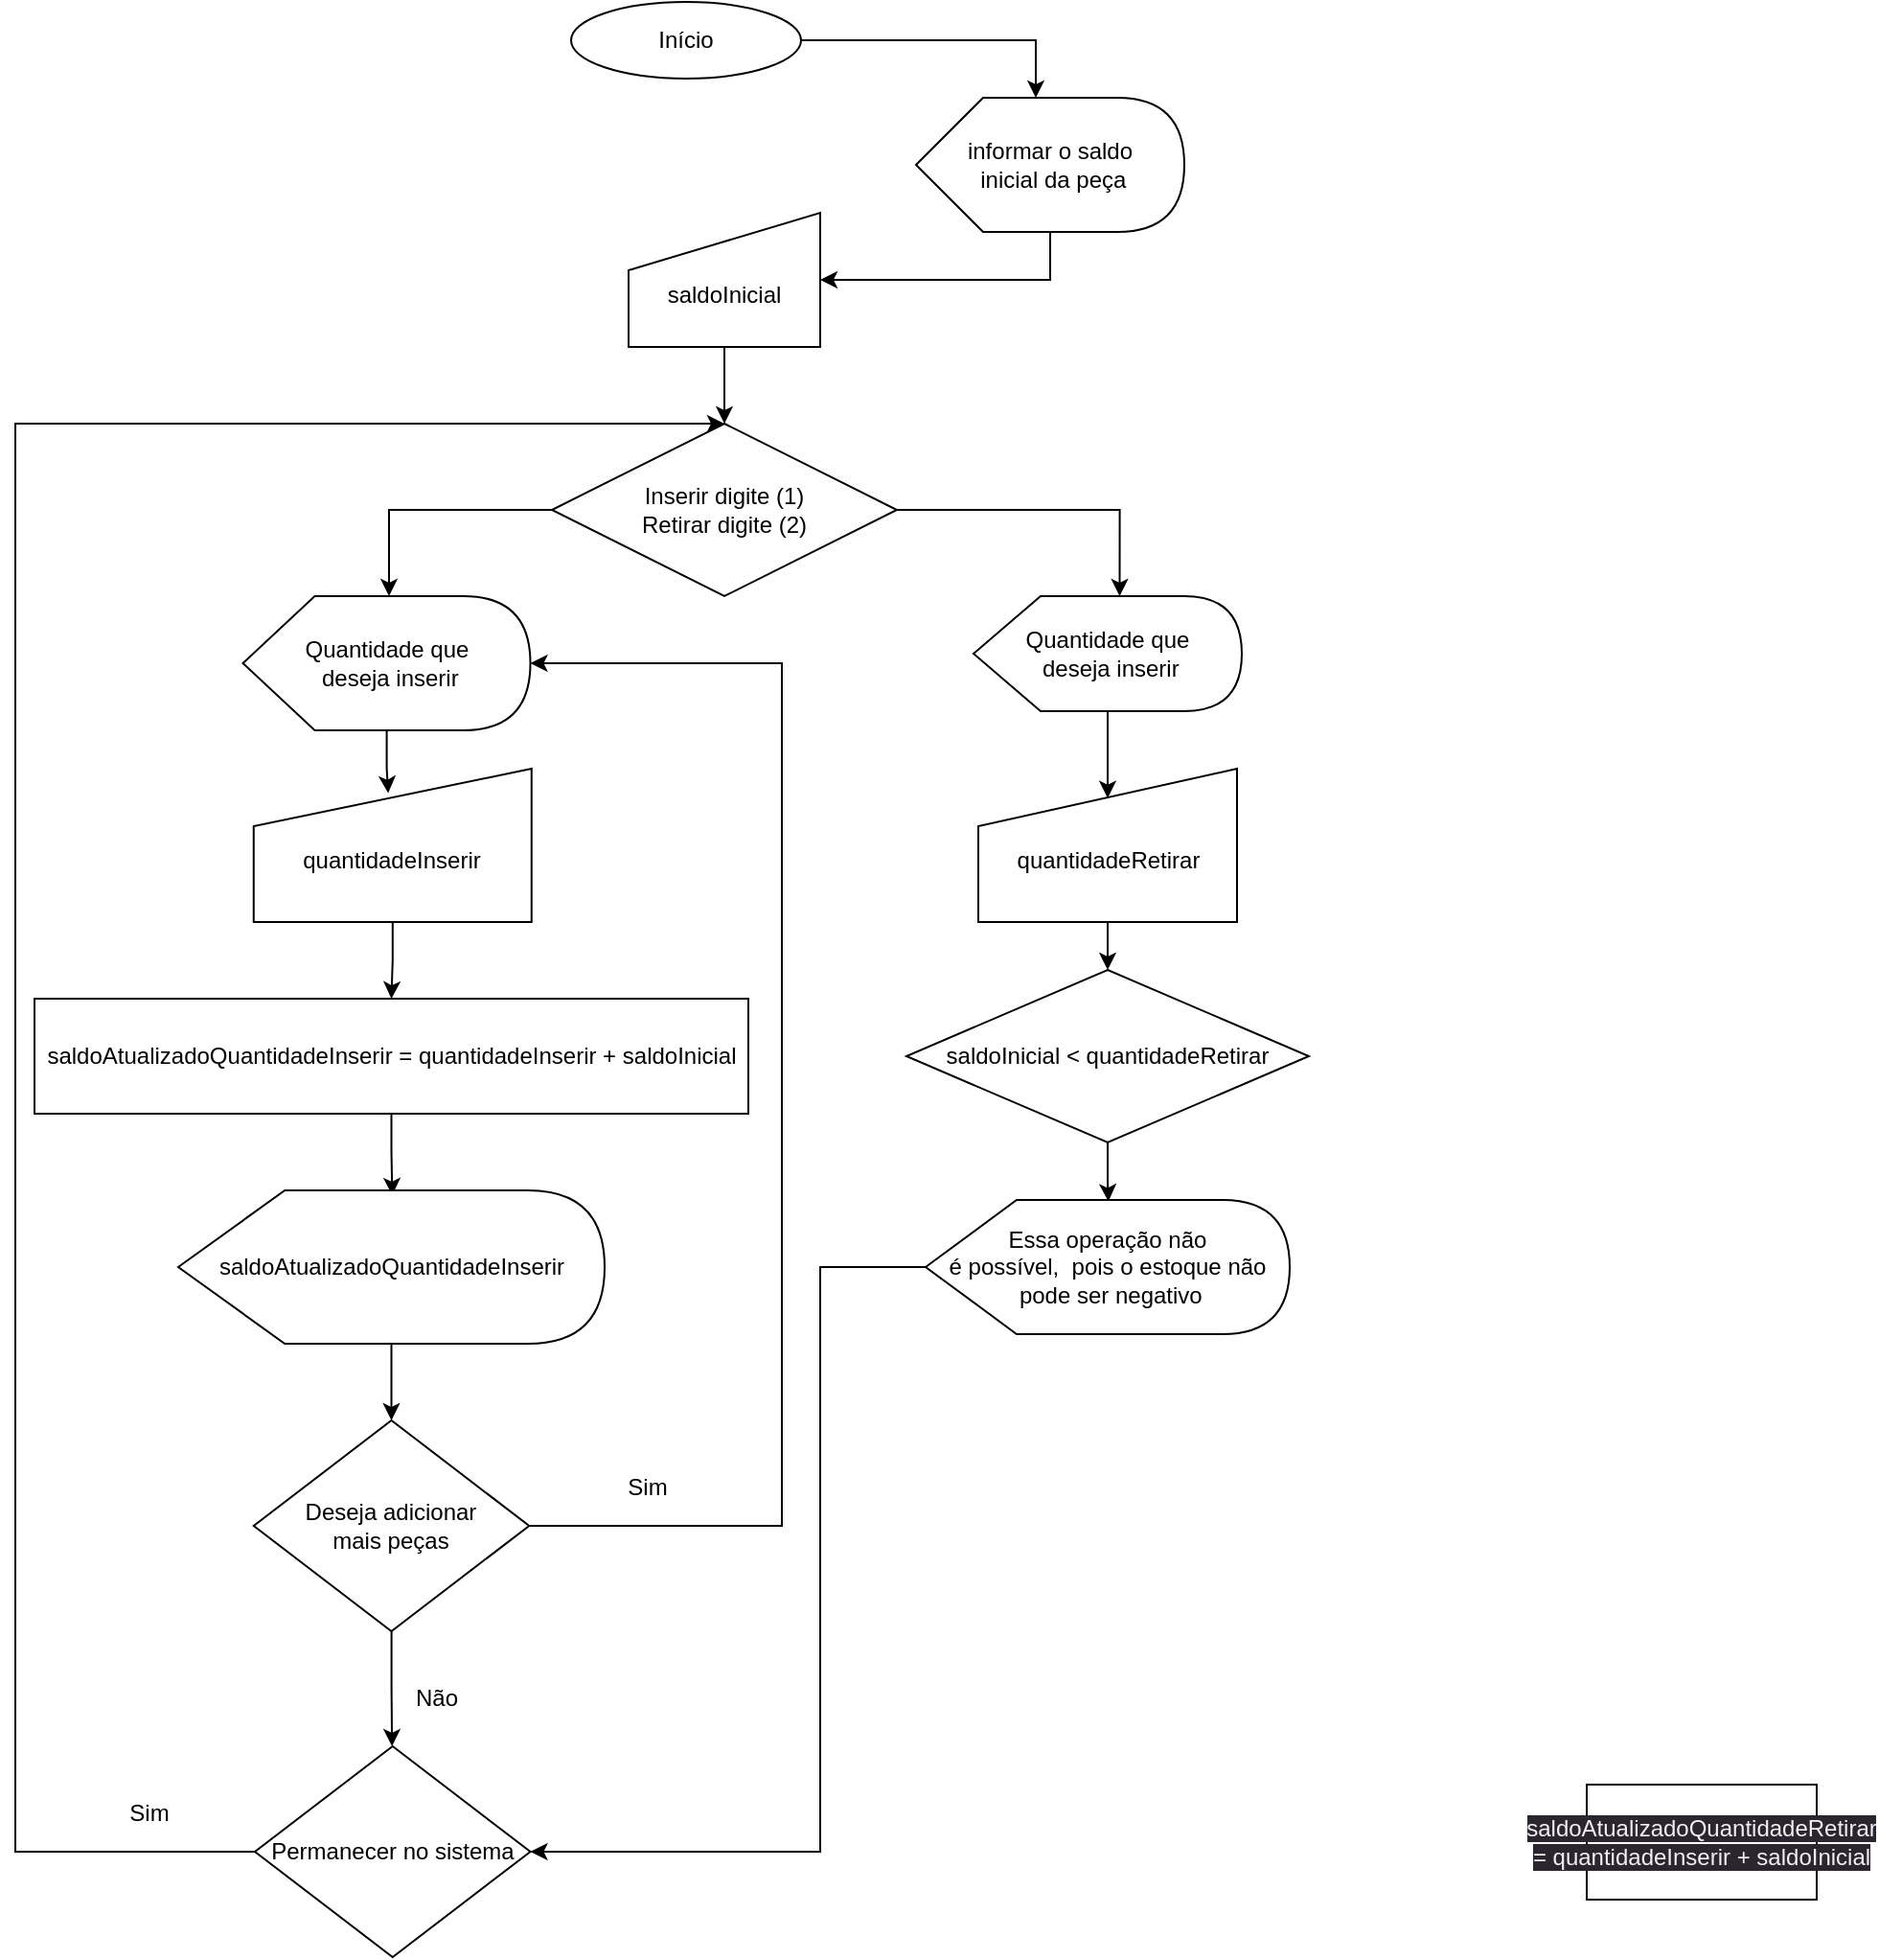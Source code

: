 <mxfile version="21.3.3" type="github">
  <diagram name="Página-1" id="WQ8vJuSL8quvfqCCU9tl">
    <mxGraphModel dx="1467" dy="817" grid="1" gridSize="10" guides="1" tooltips="1" connect="1" arrows="1" fold="1" page="1" pageScale="1" pageWidth="827" pageHeight="1169" math="0" shadow="0">
      <root>
        <mxCell id="0" />
        <mxCell id="1" parent="0" />
        <mxCell id="54azmL67wLqtKhJhB7nY-5" style="edgeStyle=orthogonalEdgeStyle;rounded=0;orthogonalLoop=1;jettySize=auto;html=1;entryX=0;entryY=0;entryDx=62.5;entryDy=0;entryPerimeter=0;" edge="1" parent="1" source="54azmL67wLqtKhJhB7nY-1" target="54azmL67wLqtKhJhB7nY-4">
          <mxGeometry relative="1" as="geometry" />
        </mxCell>
        <mxCell id="54azmL67wLqtKhJhB7nY-1" value="Início" style="ellipse;whiteSpace=wrap;html=1;" vertex="1" parent="1">
          <mxGeometry x="310" y="20" width="120" height="40" as="geometry" />
        </mxCell>
        <mxCell id="54azmL67wLqtKhJhB7nY-13" style="edgeStyle=orthogonalEdgeStyle;rounded=0;orthogonalLoop=1;jettySize=auto;html=1;entryX=0;entryY=0;entryDx=76.25;entryDy=0;entryPerimeter=0;" edge="1" parent="1" source="54azmL67wLqtKhJhB7nY-3" target="54azmL67wLqtKhJhB7nY-10">
          <mxGeometry relative="1" as="geometry" />
        </mxCell>
        <mxCell id="54azmL67wLqtKhJhB7nY-14" style="edgeStyle=orthogonalEdgeStyle;rounded=0;orthogonalLoop=1;jettySize=auto;html=1;entryX=0;entryY=0;entryDx=76.25;entryDy=0;entryPerimeter=0;" edge="1" parent="1" source="54azmL67wLqtKhJhB7nY-3" target="54azmL67wLqtKhJhB7nY-12">
          <mxGeometry relative="1" as="geometry" />
        </mxCell>
        <mxCell id="54azmL67wLqtKhJhB7nY-3" value="Inserir digite (1)&lt;br&gt;Retirar digite (2)" style="rhombus;whiteSpace=wrap;html=1;" vertex="1" parent="1">
          <mxGeometry x="300" y="240" width="180" height="90" as="geometry" />
        </mxCell>
        <mxCell id="54azmL67wLqtKhJhB7nY-8" style="edgeStyle=orthogonalEdgeStyle;rounded=0;orthogonalLoop=1;jettySize=auto;html=1;entryX=1;entryY=0.5;entryDx=0;entryDy=0;exitX=0;exitY=0;exitDx=70;exitDy=70;exitPerimeter=0;" edge="1" parent="1" source="54azmL67wLqtKhJhB7nY-4" target="54azmL67wLqtKhJhB7nY-7">
          <mxGeometry relative="1" as="geometry" />
        </mxCell>
        <mxCell id="54azmL67wLqtKhJhB7nY-4" value="informar o saldo&lt;br&gt;&amp;nbsp;inicial da peça" style="shape=display;whiteSpace=wrap;html=1;" vertex="1" parent="1">
          <mxGeometry x="490" y="70" width="140" height="70" as="geometry" />
        </mxCell>
        <mxCell id="54azmL67wLqtKhJhB7nY-9" style="edgeStyle=orthogonalEdgeStyle;rounded=0;orthogonalLoop=1;jettySize=auto;html=1;entryX=0.5;entryY=0;entryDx=0;entryDy=0;" edge="1" parent="1" source="54azmL67wLqtKhJhB7nY-7" target="54azmL67wLqtKhJhB7nY-3">
          <mxGeometry relative="1" as="geometry" />
        </mxCell>
        <mxCell id="54azmL67wLqtKhJhB7nY-7" value="&lt;br&gt;saldoInicial" style="shape=manualInput;whiteSpace=wrap;html=1;" vertex="1" parent="1">
          <mxGeometry x="340" y="130" width="100" height="70" as="geometry" />
        </mxCell>
        <mxCell id="54azmL67wLqtKhJhB7nY-18" style="edgeStyle=orthogonalEdgeStyle;rounded=0;orthogonalLoop=1;jettySize=auto;html=1;entryX=0.484;entryY=0.16;entryDx=0;entryDy=0;entryPerimeter=0;" edge="1" parent="1" source="54azmL67wLqtKhJhB7nY-10" target="54azmL67wLqtKhJhB7nY-16">
          <mxGeometry relative="1" as="geometry" />
        </mxCell>
        <mxCell id="54azmL67wLqtKhJhB7nY-10" value="Quantidade que&lt;br&gt;&amp;nbsp;deseja inserir" style="shape=display;whiteSpace=wrap;html=1;" vertex="1" parent="1">
          <mxGeometry x="138.75" y="330" width="150" height="70" as="geometry" />
        </mxCell>
        <mxCell id="54azmL67wLqtKhJhB7nY-19" style="edgeStyle=orthogonalEdgeStyle;rounded=0;orthogonalLoop=1;jettySize=auto;html=1;entryX=0.5;entryY=0.192;entryDx=0;entryDy=0;entryPerimeter=0;" edge="1" parent="1" source="54azmL67wLqtKhJhB7nY-12" target="54azmL67wLqtKhJhB7nY-17">
          <mxGeometry relative="1" as="geometry" />
        </mxCell>
        <mxCell id="54azmL67wLqtKhJhB7nY-12" value="Quantidade que&lt;br&gt;&amp;nbsp;deseja inserir" style="shape=display;whiteSpace=wrap;html=1;" vertex="1" parent="1">
          <mxGeometry x="520" y="330" width="140" height="60" as="geometry" />
        </mxCell>
        <mxCell id="54azmL67wLqtKhJhB7nY-24" style="edgeStyle=orthogonalEdgeStyle;rounded=0;orthogonalLoop=1;jettySize=auto;html=1;" edge="1" parent="1" source="54azmL67wLqtKhJhB7nY-16" target="54azmL67wLqtKhJhB7nY-20">
          <mxGeometry relative="1" as="geometry" />
        </mxCell>
        <mxCell id="54azmL67wLqtKhJhB7nY-16" value="&lt;br&gt;quantidadeInserir" style="shape=manualInput;whiteSpace=wrap;html=1;" vertex="1" parent="1">
          <mxGeometry x="144.38" y="420" width="145" height="80" as="geometry" />
        </mxCell>
        <mxCell id="54azmL67wLqtKhJhB7nY-51" style="edgeStyle=orthogonalEdgeStyle;rounded=0;orthogonalLoop=1;jettySize=auto;html=1;entryX=0.5;entryY=0;entryDx=0;entryDy=0;" edge="1" parent="1" source="54azmL67wLqtKhJhB7nY-17" target="54azmL67wLqtKhJhB7nY-48">
          <mxGeometry relative="1" as="geometry" />
        </mxCell>
        <mxCell id="54azmL67wLqtKhJhB7nY-17" value="&lt;br&gt;quantidadeRetirar" style="shape=manualInput;whiteSpace=wrap;html=1;" vertex="1" parent="1">
          <mxGeometry x="522.5" y="420" width="135" height="80" as="geometry" />
        </mxCell>
        <mxCell id="54azmL67wLqtKhJhB7nY-27" style="edgeStyle=orthogonalEdgeStyle;rounded=0;orthogonalLoop=1;jettySize=auto;html=1;entryX=0.502;entryY=0.031;entryDx=0;entryDy=0;entryPerimeter=0;" edge="1" parent="1" source="54azmL67wLqtKhJhB7nY-20" target="54azmL67wLqtKhJhB7nY-25">
          <mxGeometry relative="1" as="geometry" />
        </mxCell>
        <mxCell id="54azmL67wLqtKhJhB7nY-20" value="saldoAtualizadoQuantidadeInserir = quantidadeInserir + saldoInicial" style="rounded=0;whiteSpace=wrap;html=1;" vertex="1" parent="1">
          <mxGeometry x="30" y="540" width="372.5" height="60" as="geometry" />
        </mxCell>
        <mxCell id="54azmL67wLqtKhJhB7nY-38" style="edgeStyle=orthogonalEdgeStyle;rounded=0;orthogonalLoop=1;jettySize=auto;html=1;entryX=0.5;entryY=0;entryDx=0;entryDy=0;" edge="1" parent="1" source="54azmL67wLqtKhJhB7nY-25" target="54azmL67wLqtKhJhB7nY-34">
          <mxGeometry relative="1" as="geometry" />
        </mxCell>
        <mxCell id="54azmL67wLqtKhJhB7nY-25" value="saldoAtualizadoQuantidadeInserir" style="shape=display;whiteSpace=wrap;html=1;" vertex="1" parent="1">
          <mxGeometry x="105" y="640" width="222.5" height="80" as="geometry" />
        </mxCell>
        <mxCell id="54azmL67wLqtKhJhB7nY-35" style="edgeStyle=orthogonalEdgeStyle;rounded=0;orthogonalLoop=1;jettySize=auto;html=1;entryX=1;entryY=0.5;entryDx=0;entryDy=0;entryPerimeter=0;" edge="1" parent="1" source="54azmL67wLqtKhJhB7nY-34" target="54azmL67wLqtKhJhB7nY-10">
          <mxGeometry relative="1" as="geometry">
            <mxPoint x="420" y="460" as="targetPoint" />
            <Array as="points">
              <mxPoint x="420" y="815" />
              <mxPoint x="420" y="365" />
            </Array>
          </mxGeometry>
        </mxCell>
        <mxCell id="54azmL67wLqtKhJhB7nY-41" style="edgeStyle=orthogonalEdgeStyle;rounded=0;orthogonalLoop=1;jettySize=auto;html=1;entryX=0;entryY=0;entryDx=119.062;entryDy=0;entryPerimeter=0;" edge="1" parent="1" source="54azmL67wLqtKhJhB7nY-34">
          <mxGeometry relative="1" as="geometry">
            <mxPoint x="216.563" y="930" as="targetPoint" />
          </mxGeometry>
        </mxCell>
        <mxCell id="54azmL67wLqtKhJhB7nY-34" value="Deseja adicionar &lt;br&gt;mais peças" style="rhombus;whiteSpace=wrap;html=1;" vertex="1" parent="1">
          <mxGeometry x="144.38" y="760" width="143.75" height="110" as="geometry" />
        </mxCell>
        <mxCell id="54azmL67wLqtKhJhB7nY-36" value="Sim" style="text;strokeColor=none;align=center;fillColor=none;html=1;verticalAlign=middle;whiteSpace=wrap;rounded=0;" vertex="1" parent="1">
          <mxGeometry x="320" y="780" width="60" height="30" as="geometry" />
        </mxCell>
        <mxCell id="54azmL67wLqtKhJhB7nY-43" style="edgeStyle=orthogonalEdgeStyle;rounded=0;orthogonalLoop=1;jettySize=auto;html=1;" edge="1" parent="1" source="54azmL67wLqtKhJhB7nY-40">
          <mxGeometry relative="1" as="geometry">
            <mxPoint x="390" y="240" as="targetPoint" />
            <Array as="points">
              <mxPoint x="20" y="985" />
              <mxPoint x="20" y="240" />
            </Array>
          </mxGeometry>
        </mxCell>
        <mxCell id="54azmL67wLqtKhJhB7nY-40" value="Permanecer no sistema" style="rhombus;whiteSpace=wrap;html=1;" vertex="1" parent="1">
          <mxGeometry x="145.01" y="930" width="143.75" height="110" as="geometry" />
        </mxCell>
        <mxCell id="54azmL67wLqtKhJhB7nY-44" value="Sim" style="text;strokeColor=none;align=center;fillColor=none;html=1;verticalAlign=middle;whiteSpace=wrap;rounded=0;" vertex="1" parent="1">
          <mxGeometry x="60" y="950" width="60" height="30" as="geometry" />
        </mxCell>
        <mxCell id="54azmL67wLqtKhJhB7nY-45" value="Não" style="text;strokeColor=none;align=center;fillColor=none;html=1;verticalAlign=middle;whiteSpace=wrap;rounded=0;" vertex="1" parent="1">
          <mxGeometry x="210" y="890" width="60" height="30" as="geometry" />
        </mxCell>
        <mxCell id="54azmL67wLqtKhJhB7nY-57" style="edgeStyle=orthogonalEdgeStyle;rounded=0;orthogonalLoop=1;jettySize=auto;html=1;entryX=0.502;entryY=0.01;entryDx=0;entryDy=0;entryPerimeter=0;" edge="1" parent="1" source="54azmL67wLqtKhJhB7nY-48" target="54azmL67wLqtKhJhB7nY-52">
          <mxGeometry relative="1" as="geometry" />
        </mxCell>
        <mxCell id="54azmL67wLqtKhJhB7nY-48" value="saldoInicial &amp;lt; quantidadeRetirar" style="rhombus;whiteSpace=wrap;html=1;" vertex="1" parent="1">
          <mxGeometry x="485" y="525" width="210" height="90" as="geometry" />
        </mxCell>
        <mxCell id="54azmL67wLqtKhJhB7nY-50" value="&#xa;&lt;br style=&quot;border-color: rgb(0, 0, 0); color: rgb(240, 240, 240); font-family: Helvetica; font-size: 12px; font-style: normal; font-variant-ligatures: normal; font-variant-caps: normal; font-weight: 400; letter-spacing: normal; orphans: 2; text-align: center; text-indent: 0px; text-transform: none; widows: 2; word-spacing: 0px; -webkit-text-stroke-width: 0px; background-color: rgb(42, 37, 47); text-decoration-thickness: initial; text-decoration-style: initial; text-decoration-color: initial;&quot;&gt;&lt;span style=&quot;border-color: rgb(0, 0, 0); color: rgb(240, 240, 240); font-family: Helvetica; font-size: 12px; font-style: normal; font-variant-ligatures: normal; font-variant-caps: normal; font-weight: 400; letter-spacing: normal; orphans: 2; text-align: center; text-indent: 0px; text-transform: none; widows: 2; word-spacing: 0px; -webkit-text-stroke-width: 0px; text-decoration-thickness: initial; text-decoration-style: initial; text-decoration-color: initial; background-color: rgb(42, 37, 47); float: none; display: inline !important;&quot;&gt;saldoAtualizadoQuantidadeRetirar = quantidadeInserir + saldoInicial&lt;/span&gt;&#xa;&#xa;" style="rounded=0;whiteSpace=wrap;html=1;" vertex="1" parent="1">
          <mxGeometry x="840" y="950" width="120" height="60" as="geometry" />
        </mxCell>
        <mxCell id="54azmL67wLqtKhJhB7nY-59" style="edgeStyle=orthogonalEdgeStyle;rounded=0;orthogonalLoop=1;jettySize=auto;html=1;entryX=1;entryY=0.5;entryDx=0;entryDy=0;" edge="1" parent="1" source="54azmL67wLqtKhJhB7nY-52" target="54azmL67wLqtKhJhB7nY-40">
          <mxGeometry relative="1" as="geometry">
            <Array as="points">
              <mxPoint x="440" y="680" />
              <mxPoint x="440" y="985" />
            </Array>
          </mxGeometry>
        </mxCell>
        <mxCell id="54azmL67wLqtKhJhB7nY-52" value="Essa operação não &lt;br&gt;é possível,&amp;nbsp; pois o estoque não&lt;br&gt;&amp;nbsp;pode ser negativo" style="shape=display;whiteSpace=wrap;html=1;" vertex="1" parent="1">
          <mxGeometry x="495" y="645" width="190" height="70" as="geometry" />
        </mxCell>
      </root>
    </mxGraphModel>
  </diagram>
</mxfile>
